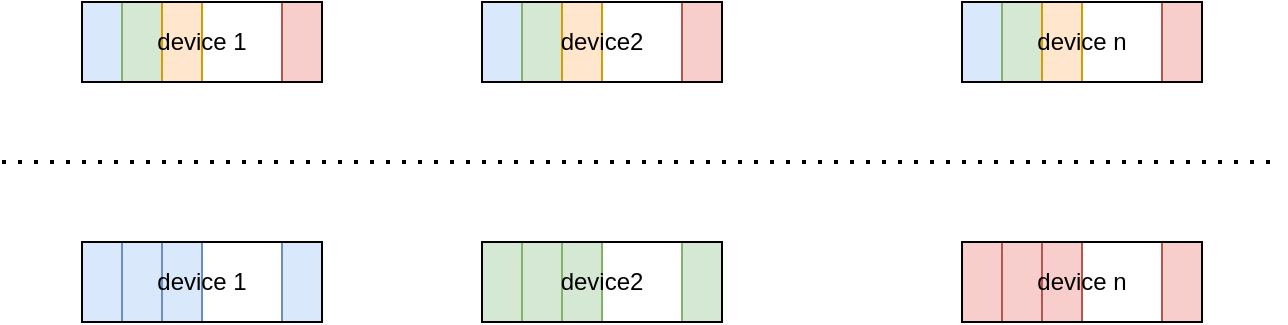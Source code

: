 <mxfile version="21.0.2" type="github">
  <diagram name="Page-1" id="GqM_GtEpAZezMYEgQ5xa">
    <mxGraphModel dx="954" dy="616" grid="1" gridSize="10" guides="1" tooltips="1" connect="1" arrows="1" fold="1" page="1" pageScale="1" pageWidth="850" pageHeight="1100" math="0" shadow="0">
      <root>
        <mxCell id="0" />
        <mxCell id="1" parent="0" />
        <mxCell id="keDTnLgS_OwcRACG__t4-4" value="" style="rounded=0;whiteSpace=wrap;html=1;fillColor=#dae8fc;strokeColor=#6c8ebf;" parent="1" vertex="1">
          <mxGeometry x="80" y="120" width="20" height="40" as="geometry" />
        </mxCell>
        <mxCell id="keDTnLgS_OwcRACG__t4-5" value="" style="rounded=0;whiteSpace=wrap;html=1;fillColor=#d5e8d4;strokeColor=#82b366;" parent="1" vertex="1">
          <mxGeometry x="100" y="120" width="20" height="40" as="geometry" />
        </mxCell>
        <mxCell id="keDTnLgS_OwcRACG__t4-6" value="" style="rounded=0;whiteSpace=wrap;html=1;fillColor=#ffe6cc;strokeColor=#d79b00;" parent="1" vertex="1">
          <mxGeometry x="120" y="120" width="20" height="40" as="geometry" />
        </mxCell>
        <mxCell id="keDTnLgS_OwcRACG__t4-8" value="" style="rounded=0;whiteSpace=wrap;html=1;fillColor=#f8cecc;strokeColor=#b85450;" parent="1" vertex="1">
          <mxGeometry x="180" y="120" width="20" height="40" as="geometry" />
        </mxCell>
        <mxCell id="keDTnLgS_OwcRACG__t4-10" value="" style="rounded=0;whiteSpace=wrap;html=1;fillColor=#dae8fc;strokeColor=#6c8ebf;" parent="1" vertex="1">
          <mxGeometry x="280" y="120" width="20" height="40" as="geometry" />
        </mxCell>
        <mxCell id="keDTnLgS_OwcRACG__t4-11" value="" style="rounded=0;whiteSpace=wrap;html=1;fillColor=#d5e8d4;strokeColor=#82b366;" parent="1" vertex="1">
          <mxGeometry x="300" y="120" width="20" height="40" as="geometry" />
        </mxCell>
        <mxCell id="keDTnLgS_OwcRACG__t4-12" value="" style="rounded=0;whiteSpace=wrap;html=1;fillColor=#ffe6cc;strokeColor=#d79b00;" parent="1" vertex="1">
          <mxGeometry x="320" y="120" width="20" height="40" as="geometry" />
        </mxCell>
        <mxCell id="keDTnLgS_OwcRACG__t4-13" value="" style="rounded=0;whiteSpace=wrap;html=1;fillColor=#f8cecc;strokeColor=#b85450;" parent="1" vertex="1">
          <mxGeometry x="380" y="120" width="20" height="40" as="geometry" />
        </mxCell>
        <mxCell id="keDTnLgS_OwcRACG__t4-15" value="" style="rounded=0;whiteSpace=wrap;html=1;fillColor=#dae8fc;strokeColor=#6c8ebf;" parent="1" vertex="1">
          <mxGeometry x="520" y="120" width="20" height="40" as="geometry" />
        </mxCell>
        <mxCell id="keDTnLgS_OwcRACG__t4-16" value="" style="rounded=0;whiteSpace=wrap;html=1;fillColor=#d5e8d4;strokeColor=#82b366;" parent="1" vertex="1">
          <mxGeometry x="540" y="120" width="20" height="40" as="geometry" />
        </mxCell>
        <mxCell id="keDTnLgS_OwcRACG__t4-17" value="" style="rounded=0;whiteSpace=wrap;html=1;fillColor=#ffe6cc;strokeColor=#d79b00;" parent="1" vertex="1">
          <mxGeometry x="560" y="120" width="20" height="40" as="geometry" />
        </mxCell>
        <mxCell id="keDTnLgS_OwcRACG__t4-18" value="" style="rounded=0;whiteSpace=wrap;html=1;fillColor=#f8cecc;strokeColor=#b85450;" parent="1" vertex="1">
          <mxGeometry x="620" y="120" width="20" height="40" as="geometry" />
        </mxCell>
        <mxCell id="keDTnLgS_OwcRACG__t4-7" value="device 1" style="rounded=0;whiteSpace=wrap;html=1;fillColor=none;" parent="1" vertex="1">
          <mxGeometry x="80" y="120" width="120" height="40" as="geometry" />
        </mxCell>
        <mxCell id="keDTnLgS_OwcRACG__t4-9" value="device2" style="rounded=0;whiteSpace=wrap;html=1;fillColor=none;" parent="1" vertex="1">
          <mxGeometry x="280" y="120" width="120" height="40" as="geometry" />
        </mxCell>
        <mxCell id="keDTnLgS_OwcRACG__t4-14" value="device n" style="rounded=0;whiteSpace=wrap;html=1;fillColor=none;" parent="1" vertex="1">
          <mxGeometry x="520" y="120" width="120" height="40" as="geometry" />
        </mxCell>
        <mxCell id="V1a2tWrJ-6fX1USO5qKv-2" value="" style="rounded=0;whiteSpace=wrap;html=1;fillColor=#dae8fc;strokeColor=#6c8ebf;" vertex="1" parent="1">
          <mxGeometry x="80" y="240" width="20" height="40" as="geometry" />
        </mxCell>
        <mxCell id="V1a2tWrJ-6fX1USO5qKv-3" value="" style="rounded=0;whiteSpace=wrap;html=1;fillColor=#dae8fc;strokeColor=#6c8ebf;" vertex="1" parent="1">
          <mxGeometry x="100" y="240" width="20" height="40" as="geometry" />
        </mxCell>
        <mxCell id="V1a2tWrJ-6fX1USO5qKv-4" value="" style="rounded=0;whiteSpace=wrap;html=1;fillColor=#dae8fc;strokeColor=#6c8ebf;" vertex="1" parent="1">
          <mxGeometry x="120" y="240" width="20" height="40" as="geometry" />
        </mxCell>
        <mxCell id="V1a2tWrJ-6fX1USO5qKv-5" value="" style="rounded=0;whiteSpace=wrap;html=1;fillColor=#dae8fc;strokeColor=#6c8ebf;" vertex="1" parent="1">
          <mxGeometry x="180" y="240" width="20" height="40" as="geometry" />
        </mxCell>
        <mxCell id="V1a2tWrJ-6fX1USO5qKv-6" value="" style="rounded=0;whiteSpace=wrap;html=1;fillColor=#d5e8d4;strokeColor=#82b366;" vertex="1" parent="1">
          <mxGeometry x="280" y="240" width="20" height="40" as="geometry" />
        </mxCell>
        <mxCell id="V1a2tWrJ-6fX1USO5qKv-7" value="" style="rounded=0;whiteSpace=wrap;html=1;fillColor=#d5e8d4;strokeColor=#82b366;" vertex="1" parent="1">
          <mxGeometry x="300" y="240" width="20" height="40" as="geometry" />
        </mxCell>
        <mxCell id="V1a2tWrJ-6fX1USO5qKv-8" value="" style="rounded=0;whiteSpace=wrap;html=1;fillColor=#d5e8d4;strokeColor=#82b366;" vertex="1" parent="1">
          <mxGeometry x="320" y="240" width="20" height="40" as="geometry" />
        </mxCell>
        <mxCell id="V1a2tWrJ-6fX1USO5qKv-9" value="" style="rounded=0;whiteSpace=wrap;html=1;fillColor=#d5e8d4;strokeColor=#82b366;" vertex="1" parent="1">
          <mxGeometry x="380" y="240" width="20" height="40" as="geometry" />
        </mxCell>
        <mxCell id="V1a2tWrJ-6fX1USO5qKv-10" value="" style="rounded=0;whiteSpace=wrap;html=1;fillColor=#f8cecc;strokeColor=#b85450;" vertex="1" parent="1">
          <mxGeometry x="520" y="240" width="20" height="40" as="geometry" />
        </mxCell>
        <mxCell id="V1a2tWrJ-6fX1USO5qKv-11" value="" style="rounded=0;whiteSpace=wrap;html=1;fillColor=#f8cecc;strokeColor=#b85450;" vertex="1" parent="1">
          <mxGeometry x="540" y="240" width="20" height="40" as="geometry" />
        </mxCell>
        <mxCell id="V1a2tWrJ-6fX1USO5qKv-12" value="" style="rounded=0;whiteSpace=wrap;html=1;fillColor=#f8cecc;strokeColor=#b85450;" vertex="1" parent="1">
          <mxGeometry x="560" y="240" width="20" height="40" as="geometry" />
        </mxCell>
        <mxCell id="V1a2tWrJ-6fX1USO5qKv-13" value="" style="rounded=0;whiteSpace=wrap;html=1;fillColor=#f8cecc;strokeColor=#b85450;" vertex="1" parent="1">
          <mxGeometry x="620" y="240" width="20" height="40" as="geometry" />
        </mxCell>
        <mxCell id="V1a2tWrJ-6fX1USO5qKv-14" value="device 1" style="rounded=0;whiteSpace=wrap;html=1;fillColor=none;" vertex="1" parent="1">
          <mxGeometry x="80" y="240" width="120" height="40" as="geometry" />
        </mxCell>
        <mxCell id="V1a2tWrJ-6fX1USO5qKv-15" value="device2" style="rounded=0;whiteSpace=wrap;html=1;fillColor=none;" vertex="1" parent="1">
          <mxGeometry x="280" y="240" width="120" height="40" as="geometry" />
        </mxCell>
        <mxCell id="V1a2tWrJ-6fX1USO5qKv-16" value="device n" style="rounded=0;whiteSpace=wrap;html=1;fillColor=none;" vertex="1" parent="1">
          <mxGeometry x="520" y="240" width="120" height="40" as="geometry" />
        </mxCell>
        <mxCell id="V1a2tWrJ-6fX1USO5qKv-17" value="" style="endArrow=none;dashed=1;html=1;dashPattern=1 3;strokeWidth=2;rounded=0;" edge="1" parent="1">
          <mxGeometry width="50" height="50" relative="1" as="geometry">
            <mxPoint x="40" y="200" as="sourcePoint" />
            <mxPoint x="680" y="200" as="targetPoint" />
          </mxGeometry>
        </mxCell>
      </root>
    </mxGraphModel>
  </diagram>
</mxfile>
